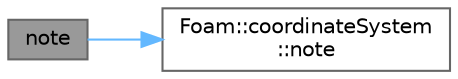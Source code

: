 digraph "note"
{
 // LATEX_PDF_SIZE
  bgcolor="transparent";
  edge [fontname=Helvetica,fontsize=10,labelfontname=Helvetica,labelfontsize=10];
  node [fontname=Helvetica,fontsize=10,shape=box,height=0.2,width=0.4];
  rankdir="LR";
  Node1 [id="Node000001",label="note",height=0.2,width=0.4,color="gray40", fillcolor="grey60", style="filled", fontcolor="black",tooltip=" "];
  Node1 -> Node2 [id="edge1_Node000001_Node000002",color="steelblue1",style="solid",tooltip=" "];
  Node2 [id="Node000002",label="Foam::coordinateSystem\l::note",height=0.2,width=0.4,color="grey40", fillcolor="white", style="filled",URL="$classFoam_1_1coordinateSystem.html#a9c358e9f747a4e85cba38d01c8d0bf9b",tooltip=" "];
}
